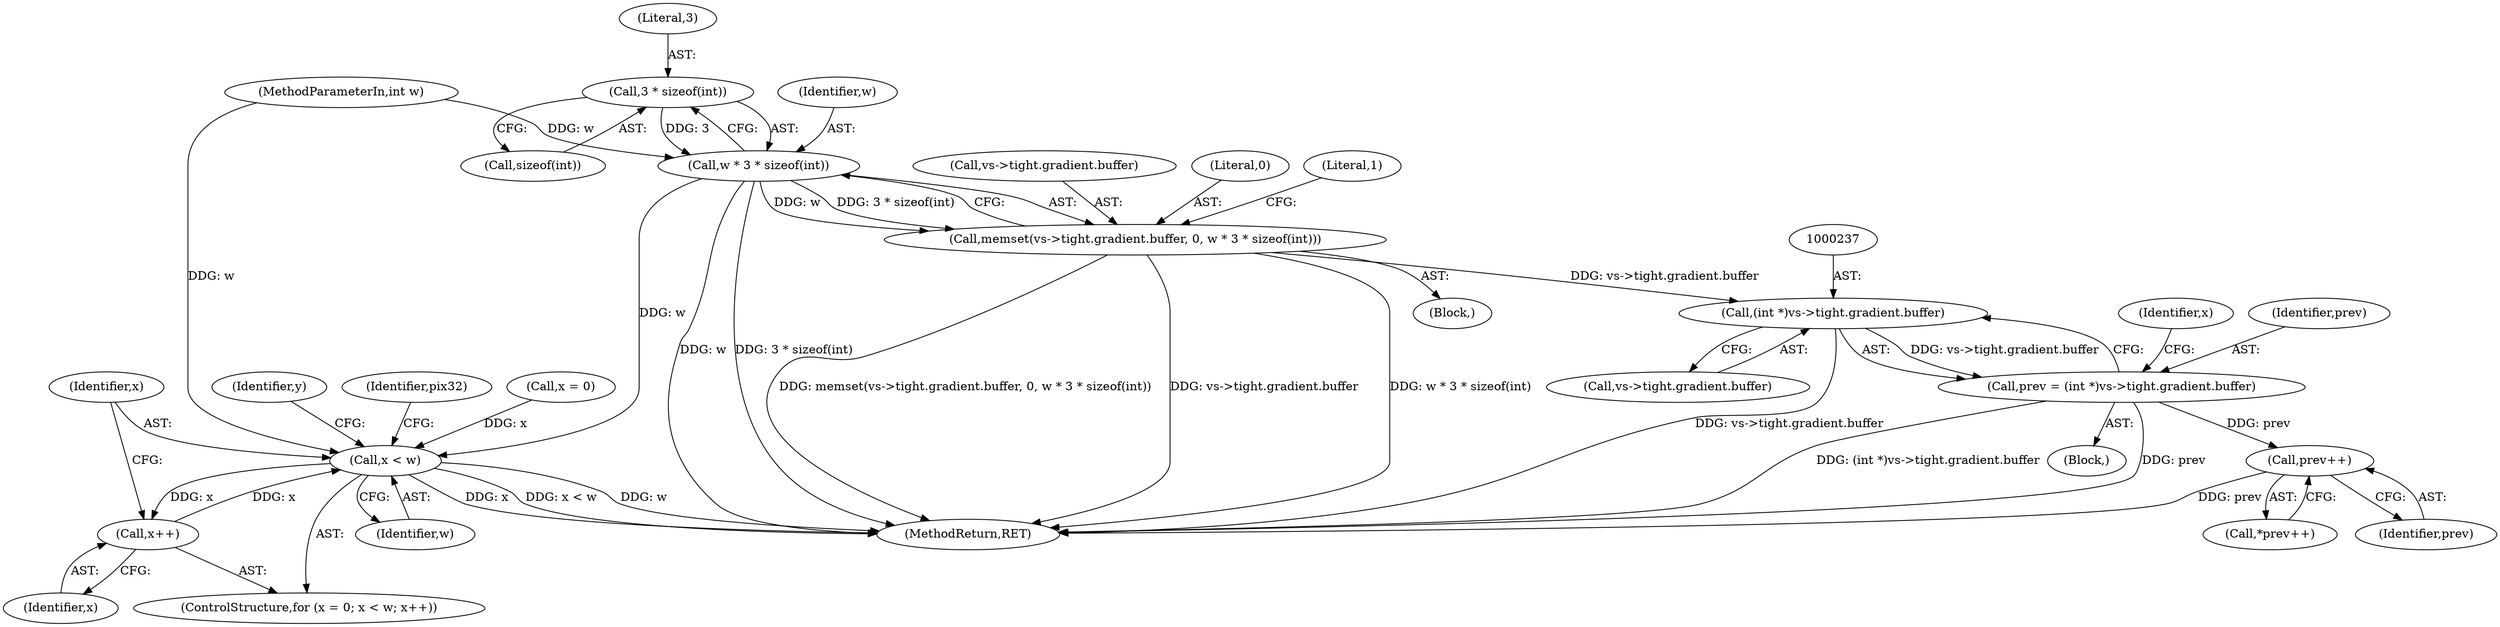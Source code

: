 digraph "0_qemu_9f64916da20eea67121d544698676295bbb105a7_7@API" {
"1000135" [label="(Call,3 * sizeof(int))"];
"1000133" [label="(Call,w * 3 * sizeof(int))"];
"1000124" [label="(Call,memset(vs->tight.gradient.buffer, 0, w * 3 * sizeof(int)))"];
"1000236" [label="(Call,(int *)vs->tight.gradient.buffer)"];
"1000234" [label="(Call,prev = (int *)vs->tight.gradient.buffer)"];
"1000305" [label="(Call,prev++)"];
"1000249" [label="(Call,x < w)"];
"1000252" [label="(Call,x++)"];
"1000137" [label="(Call,sizeof(int))"];
"1000234" [label="(Call,prev = (int *)vs->tight.gradient.buffer)"];
"1000124" [label="(Call,memset(vs->tight.gradient.buffer, 0, w * 3 * sizeof(int)))"];
"1000351" [label="(MethodReturn,RET)"];
"1000238" [label="(Call,vs->tight.gradient.buffer)"];
"1000252" [label="(Call,x++)"];
"1000250" [label="(Identifier,x)"];
"1000305" [label="(Call,prev++)"];
"1000253" [label="(Identifier,x)"];
"1000213" [label="(Block,)"];
"1000306" [label="(Identifier,prev)"];
"1000304" [label="(Call,*prev++)"];
"1000212" [label="(Identifier,y)"];
"1000125" [label="(Call,vs->tight.gradient.buffer)"];
"1000245" [label="(ControlStructure,for (x = 0; x < w; x++))"];
"1000136" [label="(Literal,3)"];
"1000249" [label="(Call,x < w)"];
"1000132" [label="(Literal,0)"];
"1000104" [label="(MethodParameterIn,int w)"];
"1000247" [label="(Identifier,x)"];
"1000106" [label="(Block,)"];
"1000133" [label="(Call,w * 3 * sizeof(int))"];
"1000256" [label="(Identifier,pix32)"];
"1000134" [label="(Identifier,w)"];
"1000246" [label="(Call,x = 0)"];
"1000140" [label="(Literal,1)"];
"1000236" [label="(Call,(int *)vs->tight.gradient.buffer)"];
"1000135" [label="(Call,3 * sizeof(int))"];
"1000235" [label="(Identifier,prev)"];
"1000251" [label="(Identifier,w)"];
"1000135" -> "1000133"  [label="AST: "];
"1000135" -> "1000137"  [label="CFG: "];
"1000136" -> "1000135"  [label="AST: "];
"1000137" -> "1000135"  [label="AST: "];
"1000133" -> "1000135"  [label="CFG: "];
"1000135" -> "1000133"  [label="DDG: 3"];
"1000133" -> "1000124"  [label="AST: "];
"1000134" -> "1000133"  [label="AST: "];
"1000124" -> "1000133"  [label="CFG: "];
"1000133" -> "1000351"  [label="DDG: w"];
"1000133" -> "1000351"  [label="DDG: 3 * sizeof(int)"];
"1000133" -> "1000124"  [label="DDG: w"];
"1000133" -> "1000124"  [label="DDG: 3 * sizeof(int)"];
"1000104" -> "1000133"  [label="DDG: w"];
"1000133" -> "1000249"  [label="DDG: w"];
"1000124" -> "1000106"  [label="AST: "];
"1000125" -> "1000124"  [label="AST: "];
"1000132" -> "1000124"  [label="AST: "];
"1000140" -> "1000124"  [label="CFG: "];
"1000124" -> "1000351"  [label="DDG: vs->tight.gradient.buffer"];
"1000124" -> "1000351"  [label="DDG: w * 3 * sizeof(int)"];
"1000124" -> "1000351"  [label="DDG: memset(vs->tight.gradient.buffer, 0, w * 3 * sizeof(int))"];
"1000124" -> "1000236"  [label="DDG: vs->tight.gradient.buffer"];
"1000236" -> "1000234"  [label="AST: "];
"1000236" -> "1000238"  [label="CFG: "];
"1000237" -> "1000236"  [label="AST: "];
"1000238" -> "1000236"  [label="AST: "];
"1000234" -> "1000236"  [label="CFG: "];
"1000236" -> "1000351"  [label="DDG: vs->tight.gradient.buffer"];
"1000236" -> "1000234"  [label="DDG: vs->tight.gradient.buffer"];
"1000234" -> "1000213"  [label="AST: "];
"1000235" -> "1000234"  [label="AST: "];
"1000247" -> "1000234"  [label="CFG: "];
"1000234" -> "1000351"  [label="DDG: (int *)vs->tight.gradient.buffer"];
"1000234" -> "1000351"  [label="DDG: prev"];
"1000234" -> "1000305"  [label="DDG: prev"];
"1000305" -> "1000304"  [label="AST: "];
"1000305" -> "1000306"  [label="CFG: "];
"1000306" -> "1000305"  [label="AST: "];
"1000304" -> "1000305"  [label="CFG: "];
"1000305" -> "1000351"  [label="DDG: prev"];
"1000249" -> "1000245"  [label="AST: "];
"1000249" -> "1000251"  [label="CFG: "];
"1000250" -> "1000249"  [label="AST: "];
"1000251" -> "1000249"  [label="AST: "];
"1000256" -> "1000249"  [label="CFG: "];
"1000212" -> "1000249"  [label="CFG: "];
"1000249" -> "1000351"  [label="DDG: w"];
"1000249" -> "1000351"  [label="DDG: x"];
"1000249" -> "1000351"  [label="DDG: x < w"];
"1000252" -> "1000249"  [label="DDG: x"];
"1000246" -> "1000249"  [label="DDG: x"];
"1000104" -> "1000249"  [label="DDG: w"];
"1000249" -> "1000252"  [label="DDG: x"];
"1000252" -> "1000245"  [label="AST: "];
"1000252" -> "1000253"  [label="CFG: "];
"1000253" -> "1000252"  [label="AST: "];
"1000250" -> "1000252"  [label="CFG: "];
}
